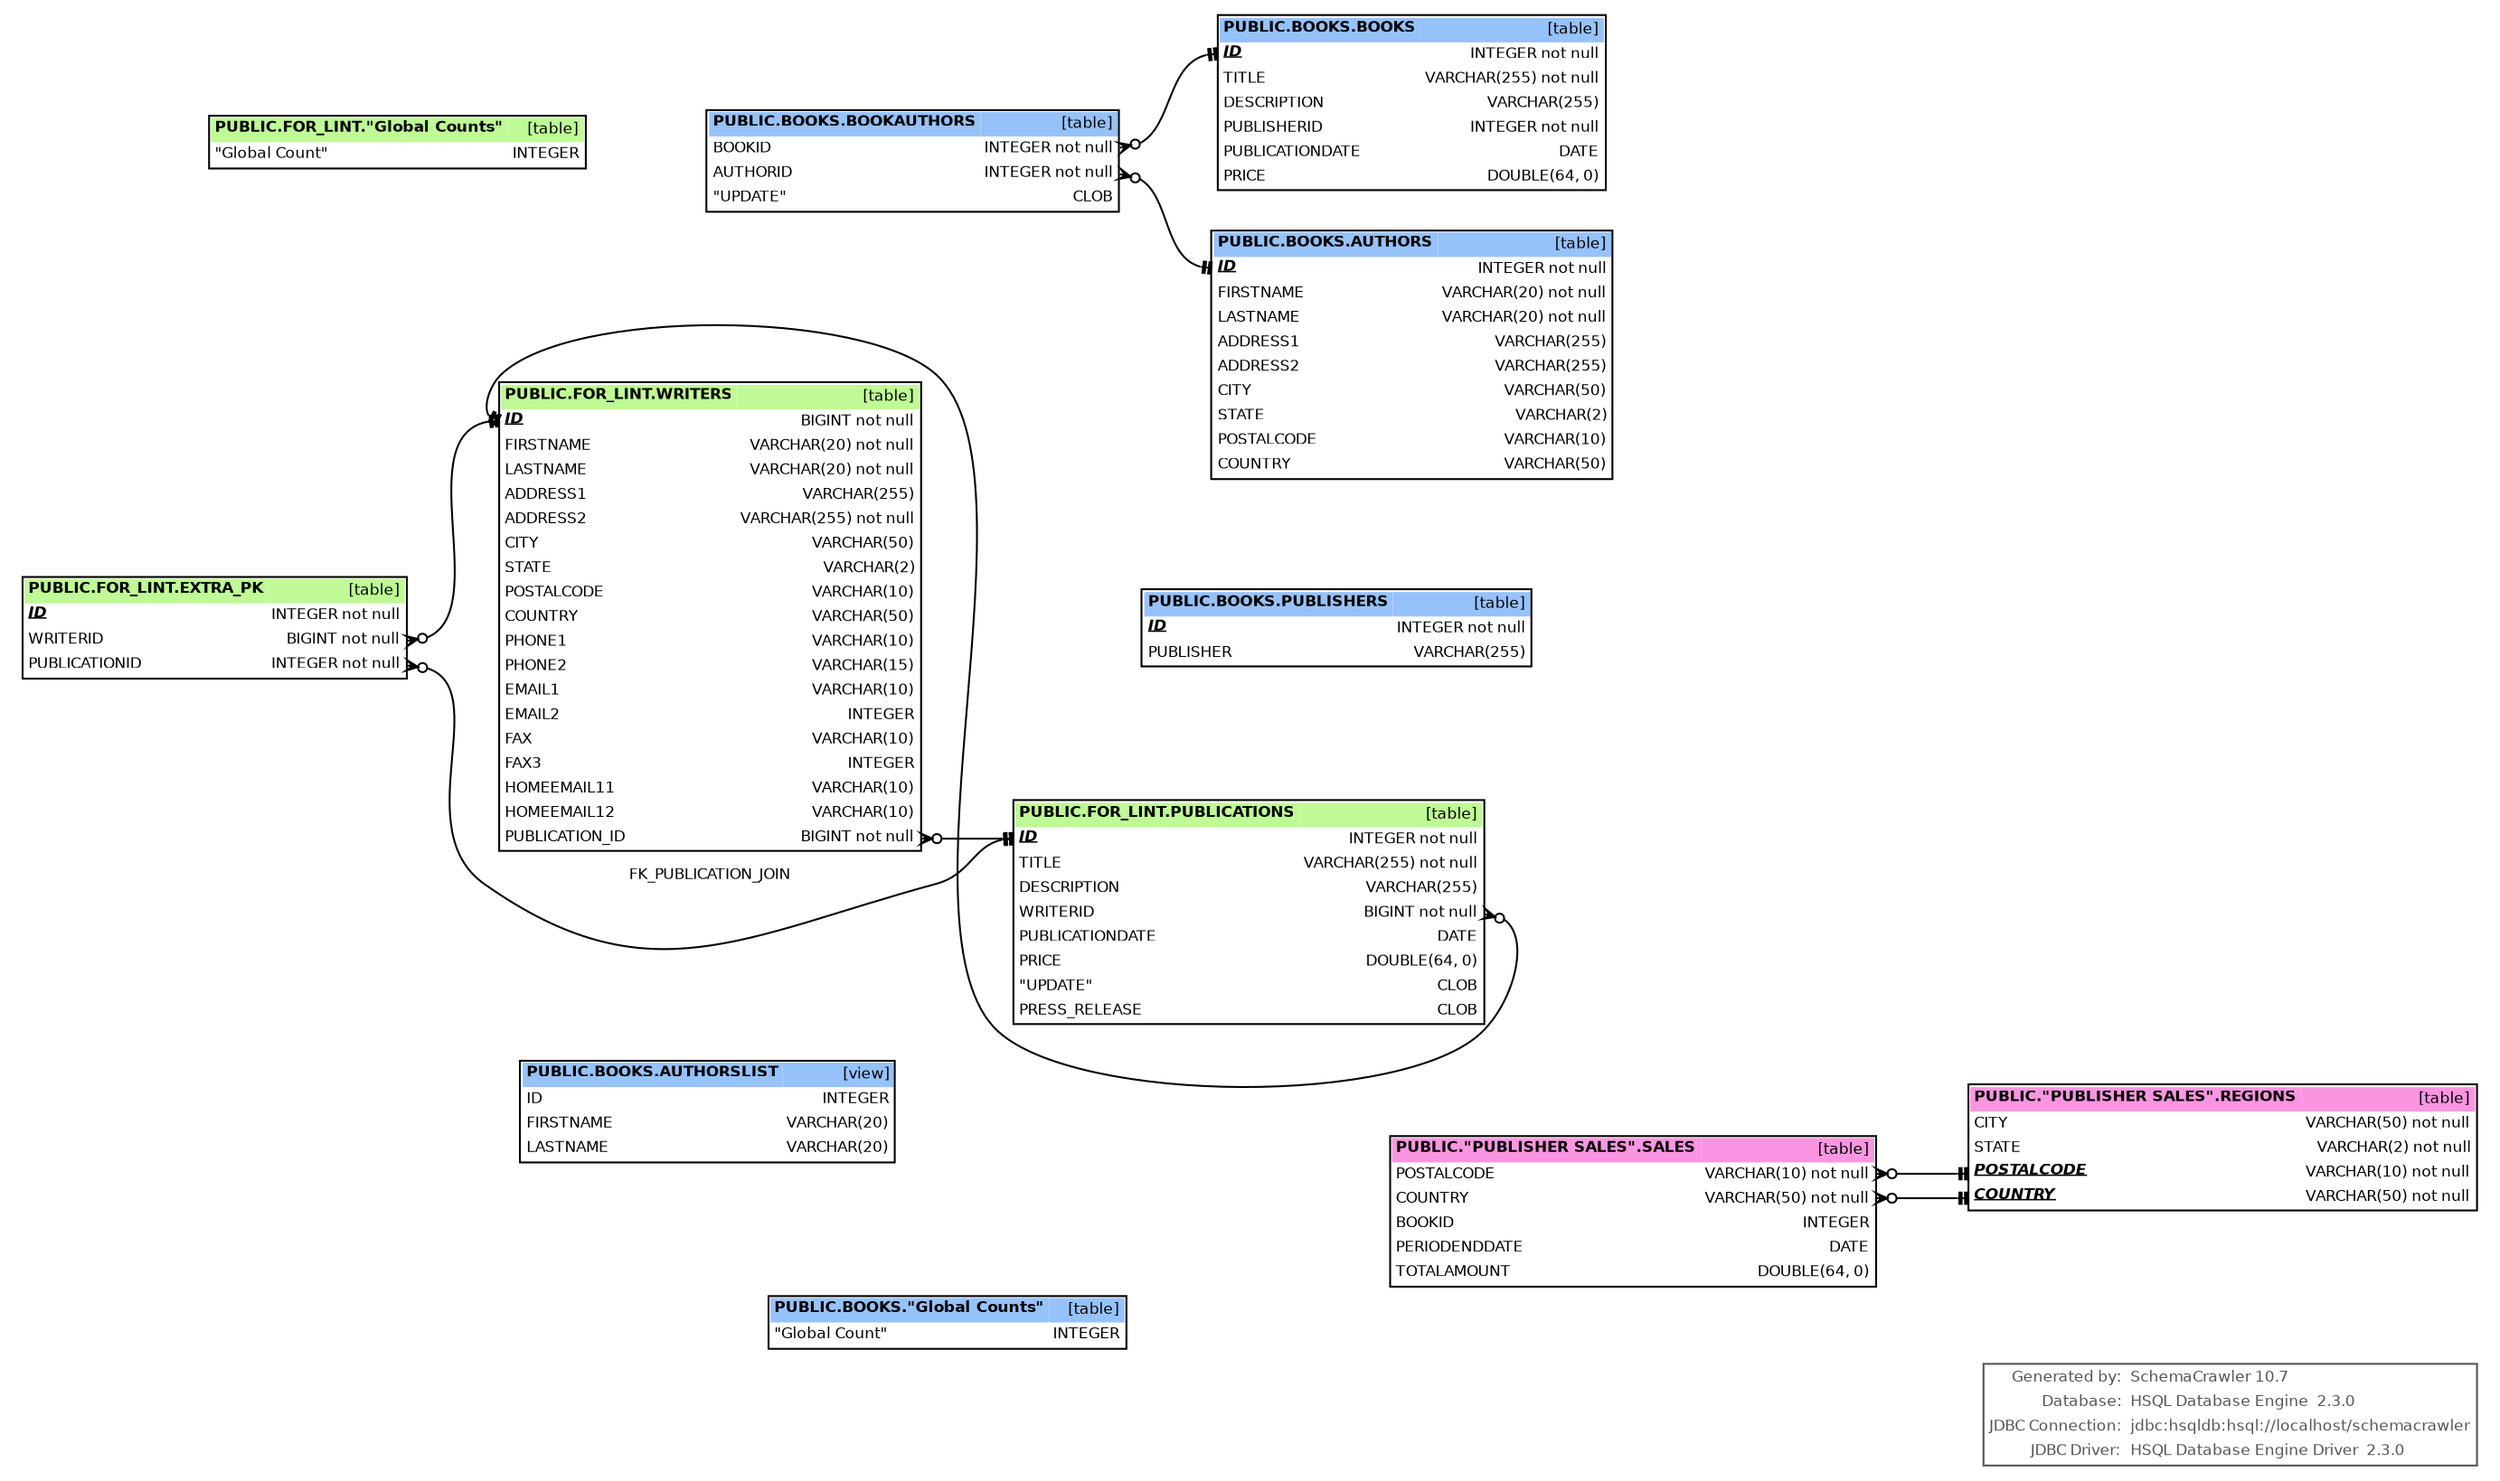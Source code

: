 digraph "SchemaCrawler_Diagram" {

  graph [
    nodesep="0.18"
    ranksep="0.46"
    rankdir="RL"
    fontname="Helvetica"
    fontsize="8"
    packmode="node"
    overlap="false"
  ];
  
  node [
    fontname="Helvetica"
    fontsize="8"
    shape="plaintext"
  ];
  
  edge [
    fontname="Helvetica"
    fontsize="8"  
    arrowsize="0.6"
  ];


  graph [fontcolor="#555555", 
    label=<
<table color="#555555" border="1" cellborder="0" cellspacing="0">
        <tr>
          <td align="right">Generated by:</td>
          <td align="left">SchemaCrawler 10.7</td>
        </tr>
        <tr>
          <td align="right">Database:</td>
          <td align="left">HSQL Database Engine  2.3.0</td>
        </tr>
        <tr>
          <td align="right">JDBC Connection:</td>
          <td align="left">jdbc:hsqldb:hsql://localhost/schemacrawler</td>
        </tr>
        <tr>
          <td align="right">JDBC Driver:</td>
          <td align="left">HSQL Database Engine Driver  2.3.0</td>
        </tr>
      </table>    >
    labeljust=r
    labelloc=b
  ];

  /* PUBLIC.BOOKS.AUTHORS -=-=-=-=-=-=-=-=-=-=-=-=-=- */
  "authors_dba8a1ff" [
    label=<
      <table border="1" cellborder="0" cellpadding="2" cellspacing="0" bgcolor="white">
        <tr>
          <td colspan="2" bgcolor="#96C2FA" align="left"><b>PUBLIC.BOOKS.AUTHORS</b></td>
          <td bgcolor="#96C2FA" align="right">[table]</td>
        </tr>
        <tr>
          <td port="id_ecfc5f6a.start" align="left"><b><i><u>ID</u></i></b></td>
          <td> </td>
          <td port="id_ecfc5f6a.end" align="right">INTEGER not null</td>
        </tr>
        <tr>
          <td port="firstname_212547ec.start" align="left">FIRSTNAME</td>
          <td> </td>
          <td port="firstname_212547ec.end" align="right">VARCHAR(20) not null</td>
        </tr>
        <tr>
          <td port="lastname_c2a4e130.start" align="left">LASTNAME</td>
          <td> </td>
          <td port="lastname_c2a4e130.end" align="right">VARCHAR(20) not null</td>
        </tr>
        <tr>
          <td port="address1_d0f1f1ec.start" align="left">ADDRESS1</td>
          <td> </td>
          <td port="address1_d0f1f1ec.end" align="right">VARCHAR(255)</td>
        </tr>
        <tr>
          <td port="address2_d0f1f1ed.start" align="left">ADDRESS2</td>
          <td> </td>
          <td port="address2_d0f1f1ed.end" align="right">VARCHAR(255)</td>
        </tr>
        <tr>
          <td port="city_9f5f8ffa.start" align="left">CITY</td>
          <td> </td>
          <td port="city_9f5f8ffa.end" align="right">VARCHAR(50)</td>
        </tr>
        <tr>
          <td port="state_4d789fc2.start" align="left">STATE</td>
          <td> </td>
          <td port="state_4d789fc2.end" align="right">VARCHAR(2)</td>
        </tr>
        <tr>
          <td port="postalcode_843cd087.start" align="left">POSTALCODE</td>
          <td> </td>
          <td port="postalcode_843cd087.end" align="right">VARCHAR(10)</td>
        </tr>
        <tr>
          <td port="country_7bfb2687.start" align="left">COUNTRY</td>
          <td> </td>
          <td port="country_7bfb2687.end" align="right">VARCHAR(50)</td>
        </tr>
      </table>
    >
  ];

  "authors_dba8a1ff":"id_ecfc5f6a.start":w -> "bookauthors_aa4376":"authorid_19681b5e.end":e [label=<FK_Z_AUTHOR> style="solid" dir="both" arrowhead="crowodot" arrowtail="teetee"];


  /* PUBLIC.BOOKS.AUTHORSLIST -=-=-=-=-=-=-=-=-=-=-=-=-=- */
  "authorslist_b29d331d" [
    label=<
      <table border="1" cellborder="0" cellpadding="2" cellspacing="0" bgcolor="white">
        <tr>
          <td colspan="2" bgcolor="#96C2FA" align="left"><b>PUBLIC.BOOKS.AUTHORSLIST</b></td>
          <td bgcolor="#96C2FA" align="right">[view]</td>
        </tr>
        <tr>
          <td port="id_837fd18c.start" align="left">ID</td>
          <td> </td>
          <td port="id_837fd18c.end" align="right">INTEGER</td>
        </tr>
        <tr>
          <td port="firstname_d3258b8a.start" align="left">FIRSTNAME</td>
          <td> </td>
          <td port="firstname_d3258b8a.end" align="right">VARCHAR(20)</td>
        </tr>
        <tr>
          <td port="lastname_b7deb1d2.start" align="left">LASTNAME</td>
          <td> </td>
          <td port="lastname_b7deb1d2.end" align="right">VARCHAR(20)</td>
        </tr>
      </table>
    >
  ];



  /* PUBLIC.BOOKS.BOOKAUTHORS -=-=-=-=-=-=-=-=-=-=-=-=-=- */
  "bookauthors_aa4376" [
    label=<
      <table border="1" cellborder="0" cellpadding="2" cellspacing="0" bgcolor="white">
        <tr>
          <td colspan="2" bgcolor="#96C2FA" align="left"><b>PUBLIC.BOOKS.BOOKAUTHORS</b></td>
          <td bgcolor="#96C2FA" align="right">[table]</td>
        </tr>
        <tr>
          <td port="bookid_931bd73c.start" align="left">BOOKID</td>
          <td> </td>
          <td port="bookid_931bd73c.end" align="right">INTEGER not null</td>
        </tr>
        <tr>
          <td port="authorid_19681b5e.start" align="left">AUTHORID</td>
          <td> </td>
          <td port="authorid_19681b5e.end" align="right">INTEGER not null</td>
        </tr>
        <tr>
          <td port="update_7e11958f.start" align="left">"UPDATE"</td>
          <td> </td>
          <td port="update_7e11958f.end" align="right">CLOB</td>
        </tr>
      </table>
    >
  ];



  /* PUBLIC.BOOKS.BOOKS -=-=-=-=-=-=-=-=-=-=-=-=-=- */
  "books_afd2ba21" [
    label=<
      <table border="1" cellborder="0" cellpadding="2" cellspacing="0" bgcolor="white">
        <tr>
          <td colspan="2" bgcolor="#96C2FA" align="left"><b>PUBLIC.BOOKS.BOOKS</b></td>
          <td bgcolor="#96C2FA" align="right">[table]</td>
        </tr>
        <tr>
          <td port="id_bb8abc08.start" align="left"><b><i><u>ID</u></i></b></td>
          <td> </td>
          <td port="id_bb8abc08.end" align="right">INTEGER not null</td>
        </tr>
        <tr>
          <td port="title_764df42b.start" align="left">TITLE</td>
          <td> </td>
          <td port="title_764df42b.end" align="right">VARCHAR(255) not null</td>
        </tr>
        <tr>
          <td port="description_f1e45f8f.start" align="left">DESCRIPTION</td>
          <td> </td>
          <td port="description_f1e45f8f.end" align="right">VARCHAR(255)</td>
        </tr>
        <tr>
          <td port="publisherid_3413fbaa.start" align="left">PUBLISHERID</td>
          <td> </td>
          <td port="publisherid_3413fbaa.end" align="right">INTEGER not null</td>
        </tr>
        <tr>
          <td port="publicationdate_bf876ded.start" align="left">PUBLICATIONDATE</td>
          <td> </td>
          <td port="publicationdate_bf876ded.end" align="right">DATE</td>
        </tr>
        <tr>
          <td port="price_7619831c.start" align="left">PRICE</td>
          <td> </td>
          <td port="price_7619831c.end" align="right">DOUBLE(64, 0)</td>
        </tr>
      </table>
    >
  ];

  "books_afd2ba21":"id_bb8abc08.start":w -> "bookauthors_aa4376":"bookid_931bd73c.end":e [label=<FK_Y_BOOK> style="solid" dir="both" arrowhead="crowodot" arrowtail="teetee"];


  /* PUBLIC.BOOKS."Global Counts" -=-=-=-=-=-=-=-=-=-=-=-=-=- */
  "globalcounts_2ab3635a" [
    label=<
      <table border="1" cellborder="0" cellpadding="2" cellspacing="0" bgcolor="white">
        <tr>
          <td colspan="2" bgcolor="#96C2FA" align="left"><b>PUBLIC.BOOKS."Global Counts"</b></td>
          <td bgcolor="#96C2FA" align="right">[table]</td>
        </tr>
        <tr>
          <td port="globalcount_22cfa042.start" align="left">"Global Count"</td>
          <td> </td>
          <td port="globalcount_22cfa042.end" align="right">INTEGER</td>
        </tr>
      </table>
    >
  ];



  /* PUBLIC.BOOKS.PUBLISHERS -=-=-=-=-=-=-=-=-=-=-=-=-=- */
  "publishers_b8da20c0" [
    label=<
      <table border="1" cellborder="0" cellpadding="2" cellspacing="0" bgcolor="white">
        <tr>
          <td colspan="2" bgcolor="#96C2FA" align="left"><b>PUBLIC.BOOKS.PUBLISHERS</b></td>
          <td bgcolor="#96C2FA" align="right">[table]</td>
        </tr>
        <tr>
          <td port="id_6fc9dd09.start" align="left"><b><i><u>ID</u></i></b></td>
          <td> </td>
          <td port="id_6fc9dd09.end" align="right">INTEGER not null</td>
        </tr>
        <tr>
          <td port="publisher_13c8362e.start" align="left">PUBLISHER</td>
          <td> </td>
          <td port="publisher_13c8362e.end" align="right">VARCHAR(255)</td>
        </tr>
      </table>
    >
  ];



  /* PUBLIC.FOR_LINT.EXTRA_PK -=-=-=-=-=-=-=-=-=-=-=-=-=- */
  "extra_pk_334890da" [
    label=<
      <table border="1" cellborder="0" cellpadding="2" cellspacing="0" bgcolor="white">
        <tr>
          <td colspan="2" bgcolor="#BFFA96" align="left"><b>PUBLIC.FOR_LINT.EXTRA_PK</b></td>
          <td bgcolor="#BFFA96" align="right">[table]</td>
        </tr>
        <tr>
          <td port="id_e9913eaf.start" align="left"><b><i><u>ID</u></i></b></td>
          <td> </td>
          <td port="id_e9913eaf.end" align="right">INTEGER not null</td>
        </tr>
        <tr>
          <td port="writerid_b8c70762.start" align="left">WRITERID</td>
          <td> </td>
          <td port="writerid_b8c70762.end" align="right">BIGINT not null</td>
        </tr>
        <tr>
          <td port="publicationid_d4d93213.start" align="left">PUBLICATIONID</td>
          <td> </td>
          <td port="publicationid_d4d93213.end" align="right">INTEGER not null</td>
        </tr>
      </table>
    >
  ];



  /* PUBLIC.FOR_LINT."Global Counts" -=-=-=-=-=-=-=-=-=-=-=-=-=- */
  "globalcounts_986b8a53" [
    label=<
      <table border="1" cellborder="0" cellpadding="2" cellspacing="0" bgcolor="white">
        <tr>
          <td colspan="2" bgcolor="#BFFA96" align="left"><b>PUBLIC.FOR_LINT."Global Counts"</b></td>
          <td bgcolor="#BFFA96" align="right">[table]</td>
        </tr>
        <tr>
          <td port="globalcount_9be78829.start" align="left">"Global Count"</td>
          <td> </td>
          <td port="globalcount_9be78829.end" align="right">INTEGER</td>
        </tr>
      </table>
    >
  ];



  /* PUBLIC.FOR_LINT.PUBLICATIONS -=-=-=-=-=-=-=-=-=-=-=-=-=- */
  "publications_949377f7" [
    label=<
      <table border="1" cellborder="0" cellpadding="2" cellspacing="0" bgcolor="white">
        <tr>
          <td colspan="2" bgcolor="#BFFA96" align="left"><b>PUBLIC.FOR_LINT.PUBLICATIONS</b></td>
          <td bgcolor="#BFFA96" align="right">[table]</td>
        </tr>
        <tr>
          <td port="id_f5162672.start" align="left"><b><i><u>ID</u></i></b></td>
          <td> </td>
          <td port="id_f5162672.end" align="right">INTEGER not null</td>
        </tr>
        <tr>
          <td port="title_fd427981.start" align="left">TITLE</td>
          <td> </td>
          <td port="title_fd427981.end" align="right">VARCHAR(255) not null</td>
        </tr>
        <tr>
          <td port="description_d3f90c65.start" align="left">DESCRIPTION</td>
          <td> </td>
          <td port="description_d3f90c65.end" align="right">VARCHAR(255)</td>
        </tr>
        <tr>
          <td port="writerid_1c21d0e5.start" align="left">WRITERID</td>
          <td> </td>
          <td port="writerid_1c21d0e5.end" align="right">BIGINT not null</td>
        </tr>
        <tr>
          <td port="publicationdate_fb2dbfc3.start" align="left">PUBLICATIONDATE</td>
          <td> </td>
          <td port="publicationdate_fb2dbfc3.end" align="right">DATE</td>
        </tr>
        <tr>
          <td port="price_fd0e0872.start" align="left">PRICE</td>
          <td> </td>
          <td port="price_fd0e0872.end" align="right">DOUBLE(64, 0)</td>
        </tr>
        <tr>
          <td port="update_4444e22e.start" align="left">"UPDATE"</td>
          <td> </td>
          <td port="update_4444e22e.end" align="right">CLOB</td>
        </tr>
        <tr>
          <td port="press_release_3e1e2a14.start" align="left">PRESS_RELEASE</td>
          <td> </td>
          <td port="press_release_3e1e2a14.end" align="right">CLOB</td>
        </tr>
      </table>
    >
  ];

  "publications_949377f7":"id_f5162672.start":w -> "extra_pk_334890da":"publicationid_d4d93213.end":e [label=<FK_PUBLICATION_JOIN> style="solid" dir="both" arrowhead="crowodot" arrowtail="teetee"];
  "publications_949377f7":"id_f5162672.start":w -> "writers_bf84ac10":"publication_id_b1bcb5cc.end":e [label=<FK_WRITERS_PUBLICATION> style="solid" dir="both" arrowhead="crowodot" arrowtail="teetee"];


  /* PUBLIC.FOR_LINT.WRITERS -=-=-=-=-=-=-=-=-=-=-=-=-=- */
  "writers_bf84ac10" [
    label=<
      <table border="1" cellborder="0" cellpadding="2" cellspacing="0" bgcolor="white">
        <tr>
          <td colspan="2" bgcolor="#BFFA96" align="left"><b>PUBLIC.FOR_LINT.WRITERS</b></td>
          <td bgcolor="#BFFA96" align="right">[table]</td>
        </tr>
        <tr>
          <td port="id_3033cfb9.start" align="left"><b><i><u>ID</u></i></b></td>
          <td> </td>
          <td port="id_3033cfb9.end" align="right">BIGINT not null</td>
        </tr>
        <tr>
          <td port="firstname_b42cb0bd.start" align="left">FIRSTNAME</td>
          <td> </td>
          <td port="firstname_b42cb0bd.end" align="right">VARCHAR(20) not null</td>
        </tr>
        <tr>
          <td port="lastname_8d949a3f.start" align="left">LASTNAME</td>
          <td> </td>
          <td port="lastname_8d949a3f.end" align="right">VARCHAR(20) not null</td>
        </tr>
        <tr>
          <td port="address1_9be1aafb.start" align="left">ADDRESS1</td>
          <td> </td>
          <td port="address1_9be1aafb.end" align="right">VARCHAR(255)</td>
        </tr>
        <tr>
          <td port="address2_9be1aafc.start" align="left">ADDRESS2</td>
          <td> </td>
          <td port="address2_9be1aafc.end" align="right">VARCHAR(255) not null</td>
        </tr>
        <tr>
          <td port="city_f27c2889.start" align="left">CITY</td>
          <td> </td>
          <td port="city_f27c2889.end" align="right">VARCHAR(50)</td>
        </tr>
        <tr>
          <td port="state_5def1913.start" align="left">STATE</td>
          <td> </td>
          <td port="state_5def1913.end" align="right">VARCHAR(2)</td>
        </tr>
        <tr>
          <td port="postalcode_522281d6.start" align="left">POSTALCODE</td>
          <td> </td>
          <td port="postalcode_522281d6.end" align="right">VARCHAR(10)</td>
        </tr>
        <tr>
          <td port="country_48b88f98.start" align="left">COUNTRY</td>
          <td> </td>
          <td port="country_48b88f98.end" align="right">VARCHAR(50)</td>
        </tr>
        <tr>
          <td port="phone1_5a32ac41.start" align="left">PHONE1</td>
          <td> </td>
          <td port="phone1_5a32ac41.end" align="right">VARCHAR(10)</td>
        </tr>
        <tr>
          <td port="phone2_5a32ac42.start" align="left">PHONE2</td>
          <td> </td>
          <td port="phone2_5a32ac42.end" align="right">VARCHAR(15)</td>
        </tr>
        <tr>
          <td port="email1_47ad63d3.start" align="left">EMAIL1</td>
          <td> </td>
          <td port="email1_47ad63d3.end" align="right">VARCHAR(10)</td>
        </tr>
        <tr>
          <td port="email2_47ad63d4.start" align="left">EMAIL2</td>
          <td> </td>
          <td port="email2_47ad63d4.end" align="right">INTEGER</td>
        </tr>
        <tr>
          <td port="fax_d6461c1f.start" align="left">FAX</td>
          <td> </td>
          <td port="fax_d6461c1f.end" align="right">VARCHAR(10)</td>
        </tr>
        <tr>
          <td port="fax3_f27d67f4.start" align="left">FAX3</td>
          <td> </td>
          <td port="fax3_f27d67f4.end" align="right">INTEGER</td>
        </tr>
        <tr>
          <td port="homeemail11_906adfff.start" align="left">HOMEEMAIL11</td>
          <td> </td>
          <td port="homeemail11_906adfff.end" align="right">VARCHAR(10)</td>
        </tr>
        <tr>
          <td port="homeemail12_906ae000.start" align="left">HOMEEMAIL12</td>
          <td> </td>
          <td port="homeemail12_906ae000.end" align="right">VARCHAR(10)</td>
        </tr>
        <tr>
          <td port="publication_id_b1bcb5cc.start" align="left">PUBLICATION_ID</td>
          <td> </td>
          <td port="publication_id_b1bcb5cc.end" align="right">BIGINT not null</td>
        </tr>
      </table>
    >
  ];

  "writers_bf84ac10":"id_3033cfb9.start":w -> "extra_pk_334890da":"writerid_b8c70762.end":e [label=<FK_WRITER_JOIN> style="solid" dir="both" arrowhead="crowodot" arrowtail="teetee"];
  "writers_bf84ac10":"id_3033cfb9.start":w -> "publications_949377f7":"writerid_1c21d0e5.end":e [label=<FK_PUBLICATIONS_WRITER> style="solid" dir="both" arrowhead="crowodot" arrowtail="teetee"];


  /* PUBLIC."PUBLISHER SALES".REGIONS -=-=-=-=-=-=-=-=-=-=-=-=-=- */
  "regions_bc895c48" [
    label=<
      <table border="1" cellborder="0" cellpadding="2" cellspacing="0" bgcolor="white">
        <tr>
          <td colspan="2" bgcolor="#FA96E1" align="left"><b>PUBLIC."PUBLISHER SALES".REGIONS</b></td>
          <td bgcolor="#FA96E1" align="right">[table]</td>
        </tr>
        <tr>
          <td port="city_2c74db51.start" align="left">CITY</td>
          <td> </td>
          <td port="city_2c74db51.end" align="right">VARCHAR(50) not null</td>
        </tr>
        <tr>
          <td port="state_630cbf4b.start" align="left">STATE</td>
          <td> </td>
          <td port="state_630cbf4b.end" align="right">VARCHAR(2) not null</td>
        </tr>
        <tr>
          <td port="postalcode_9b2bfe9e.start" align="left"><b><i><u>POSTALCODE</u></i></b></td>
          <td> </td>
          <td port="postalcode_9b2bfe9e.end" align="right">VARCHAR(10) not null</td>
        </tr>
        <tr>
          <td port="country_7d0587d0.start" align="left"><b><i><u>COUNTRY</u></i></b></td>
          <td> </td>
          <td port="country_7d0587d0.end" align="right">VARCHAR(50) not null</td>
        </tr>
      </table>
    >
  ];

  "regions_bc895c48":"postalcode_9b2bfe9e.start":w -> "sales_20be6f95":"postalcode_738bc931.end":e [label=<FK_SALES_REGIONS> style="solid" dir="both" arrowhead="crowodot" arrowtail="teetee"];
  "regions_bc895c48":"country_7d0587d0.start":w -> "sales_20be6f95":"country_890cfe1d.end":e [label=<FK_SALES_REGIONS> style="solid" dir="both" arrowhead="crowodot" arrowtail="teetee"];


  /* PUBLIC."PUBLISHER SALES".SALES -=-=-=-=-=-=-=-=-=-=-=-=-=- */
  "sales_20be6f95" [
    label=<
      <table border="1" cellborder="0" cellpadding="2" cellspacing="0" bgcolor="white">
        <tr>
          <td colspan="2" bgcolor="#FA96E1" align="left"><b>PUBLIC."PUBLISHER SALES".SALES</b></td>
          <td bgcolor="#FA96E1" align="right">[table]</td>
        </tr>
        <tr>
          <td port="postalcode_738bc931.start" align="left">POSTALCODE</td>
          <td> </td>
          <td port="postalcode_738bc931.end" align="right">VARCHAR(10) not null</td>
        </tr>
        <tr>
          <td port="country_890cfe1d.start" align="left">COUNTRY</td>
          <td> </td>
          <td port="country_890cfe1d.end" align="right">VARCHAR(50) not null</td>
        </tr>
        <tr>
          <td port="bookid_3c829a3d.start" align="left">BOOKID</td>
          <td> </td>
          <td port="bookid_3c829a3d.end" align="right">INTEGER</td>
        </tr>
        <tr>
          <td port="periodenddate_1bd9ab6f.start" align="left">PERIODENDDATE</td>
          <td> </td>
          <td port="periodenddate_1bd9ab6f.end" align="right">DATE</td>
        </tr>
        <tr>
          <td port="totalamount_63baaba3.start" align="left">TOTALAMOUNT</td>
          <td> </td>
          <td port="totalamount_63baaba3.end" align="right">DOUBLE(64, 0)</td>
        </tr>
      </table>
    >
  ];



}
